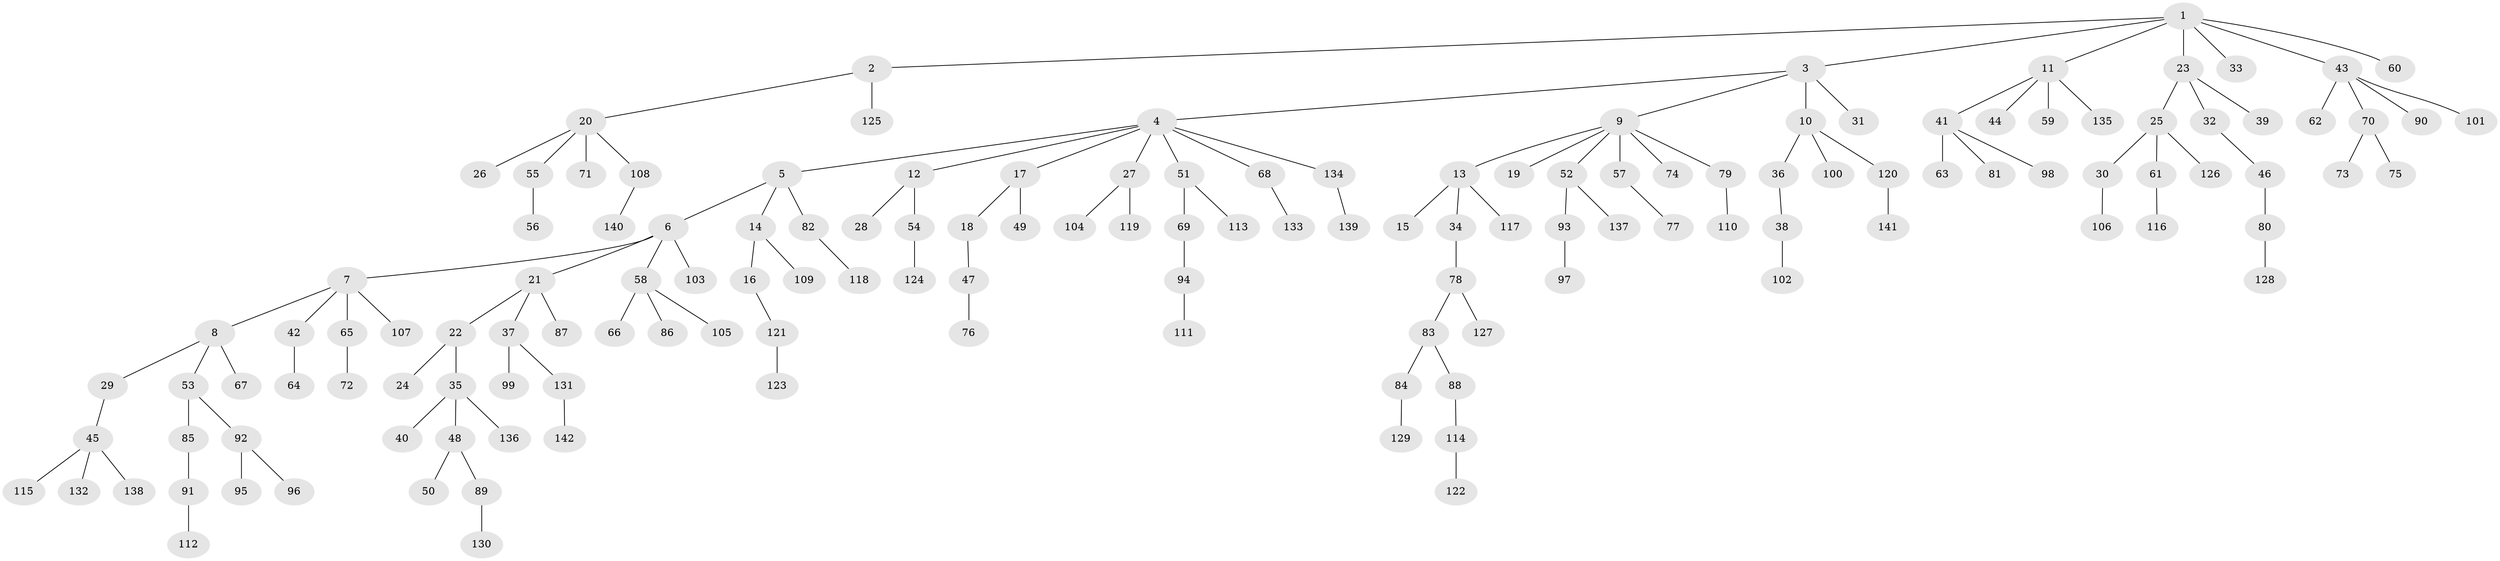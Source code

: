 // Generated by graph-tools (version 1.1) at 2025/02/03/09/25 03:02:24]
// undirected, 142 vertices, 141 edges
graph export_dot {
graph [start="1"]
  node [color=gray90,style=filled];
  1;
  2;
  3;
  4;
  5;
  6;
  7;
  8;
  9;
  10;
  11;
  12;
  13;
  14;
  15;
  16;
  17;
  18;
  19;
  20;
  21;
  22;
  23;
  24;
  25;
  26;
  27;
  28;
  29;
  30;
  31;
  32;
  33;
  34;
  35;
  36;
  37;
  38;
  39;
  40;
  41;
  42;
  43;
  44;
  45;
  46;
  47;
  48;
  49;
  50;
  51;
  52;
  53;
  54;
  55;
  56;
  57;
  58;
  59;
  60;
  61;
  62;
  63;
  64;
  65;
  66;
  67;
  68;
  69;
  70;
  71;
  72;
  73;
  74;
  75;
  76;
  77;
  78;
  79;
  80;
  81;
  82;
  83;
  84;
  85;
  86;
  87;
  88;
  89;
  90;
  91;
  92;
  93;
  94;
  95;
  96;
  97;
  98;
  99;
  100;
  101;
  102;
  103;
  104;
  105;
  106;
  107;
  108;
  109;
  110;
  111;
  112;
  113;
  114;
  115;
  116;
  117;
  118;
  119;
  120;
  121;
  122;
  123;
  124;
  125;
  126;
  127;
  128;
  129;
  130;
  131;
  132;
  133;
  134;
  135;
  136;
  137;
  138;
  139;
  140;
  141;
  142;
  1 -- 2;
  1 -- 3;
  1 -- 11;
  1 -- 23;
  1 -- 33;
  1 -- 43;
  1 -- 60;
  2 -- 20;
  2 -- 125;
  3 -- 4;
  3 -- 9;
  3 -- 10;
  3 -- 31;
  4 -- 5;
  4 -- 12;
  4 -- 17;
  4 -- 27;
  4 -- 51;
  4 -- 68;
  4 -- 134;
  5 -- 6;
  5 -- 14;
  5 -- 82;
  6 -- 7;
  6 -- 21;
  6 -- 58;
  6 -- 103;
  7 -- 8;
  7 -- 42;
  7 -- 65;
  7 -- 107;
  8 -- 29;
  8 -- 53;
  8 -- 67;
  9 -- 13;
  9 -- 19;
  9 -- 52;
  9 -- 57;
  9 -- 74;
  9 -- 79;
  10 -- 36;
  10 -- 100;
  10 -- 120;
  11 -- 41;
  11 -- 44;
  11 -- 59;
  11 -- 135;
  12 -- 28;
  12 -- 54;
  13 -- 15;
  13 -- 34;
  13 -- 117;
  14 -- 16;
  14 -- 109;
  16 -- 121;
  17 -- 18;
  17 -- 49;
  18 -- 47;
  20 -- 26;
  20 -- 55;
  20 -- 71;
  20 -- 108;
  21 -- 22;
  21 -- 37;
  21 -- 87;
  22 -- 24;
  22 -- 35;
  23 -- 25;
  23 -- 32;
  23 -- 39;
  25 -- 30;
  25 -- 61;
  25 -- 126;
  27 -- 104;
  27 -- 119;
  29 -- 45;
  30 -- 106;
  32 -- 46;
  34 -- 78;
  35 -- 40;
  35 -- 48;
  35 -- 136;
  36 -- 38;
  37 -- 99;
  37 -- 131;
  38 -- 102;
  41 -- 63;
  41 -- 81;
  41 -- 98;
  42 -- 64;
  43 -- 62;
  43 -- 70;
  43 -- 90;
  43 -- 101;
  45 -- 115;
  45 -- 132;
  45 -- 138;
  46 -- 80;
  47 -- 76;
  48 -- 50;
  48 -- 89;
  51 -- 69;
  51 -- 113;
  52 -- 93;
  52 -- 137;
  53 -- 85;
  53 -- 92;
  54 -- 124;
  55 -- 56;
  57 -- 77;
  58 -- 66;
  58 -- 86;
  58 -- 105;
  61 -- 116;
  65 -- 72;
  68 -- 133;
  69 -- 94;
  70 -- 73;
  70 -- 75;
  78 -- 83;
  78 -- 127;
  79 -- 110;
  80 -- 128;
  82 -- 118;
  83 -- 84;
  83 -- 88;
  84 -- 129;
  85 -- 91;
  88 -- 114;
  89 -- 130;
  91 -- 112;
  92 -- 95;
  92 -- 96;
  93 -- 97;
  94 -- 111;
  108 -- 140;
  114 -- 122;
  120 -- 141;
  121 -- 123;
  131 -- 142;
  134 -- 139;
}
